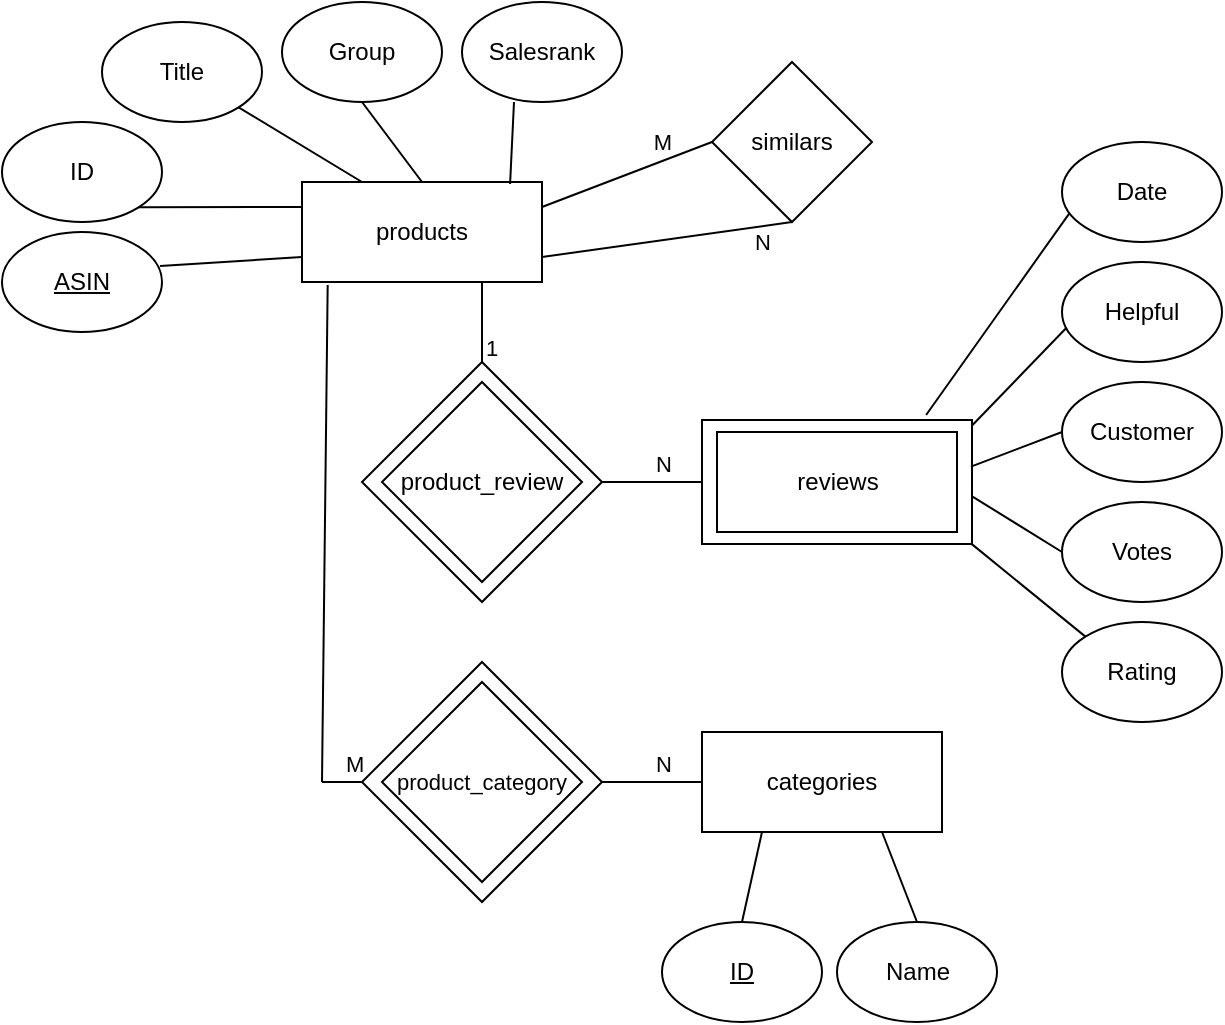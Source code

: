 <mxfile version="12.3.8" type="device" pages="1"><diagram id="a0e4-zysPRSznNG7066P" name="Page-1"><mxGraphModel dx="918" dy="511" grid="1" gridSize="10" guides="1" tooltips="1" connect="1" arrows="1" fold="1" page="1" pageScale="1" pageWidth="850" pageHeight="1100" math="0" shadow="0"><root><mxCell id="0"/><mxCell id="1" parent="0"/><mxCell id="haM3k6NeYty06MJCehXa-33" value="" style="rounded=0;whiteSpace=wrap;html=1;" vertex="1" parent="1"><mxGeometry x="480" y="329" width="135" height="62" as="geometry"/></mxCell><mxCell id="haM3k6NeYty06MJCehXa-1" value="products" style="rounded=0;whiteSpace=wrap;html=1;" vertex="1" parent="1"><mxGeometry x="280" y="210" width="120" height="50" as="geometry"/></mxCell><mxCell id="haM3k6NeYty06MJCehXa-5" value="" style="endArrow=none;html=1;exitX=0;exitY=0.75;exitDx=0;exitDy=0;entryX=0.988;entryY=0.34;entryDx=0;entryDy=0;entryPerimeter=0;" edge="1" parent="1" source="haM3k6NeYty06MJCehXa-1" target="haM3k6NeYty06MJCehXa-6"><mxGeometry width="50" height="50" relative="1" as="geometry"><mxPoint x="130" y="320" as="sourcePoint"/><mxPoint x="250" y="200" as="targetPoint"/></mxGeometry></mxCell><mxCell id="haM3k6NeYty06MJCehXa-6" value="&lt;u&gt;ASIN&lt;/u&gt;" style="ellipse;whiteSpace=wrap;html=1;" vertex="1" parent="1"><mxGeometry x="130" y="235" width="80" height="50" as="geometry"/></mxCell><mxCell id="haM3k6NeYty06MJCehXa-7" value="ID" style="ellipse;whiteSpace=wrap;html=1;" vertex="1" parent="1"><mxGeometry x="130" y="180" width="80" height="50" as="geometry"/></mxCell><mxCell id="haM3k6NeYty06MJCehXa-9" value="Title" style="ellipse;whiteSpace=wrap;html=1;" vertex="1" parent="1"><mxGeometry x="180" y="130" width="80" height="50" as="geometry"/></mxCell><mxCell id="haM3k6NeYty06MJCehXa-10" value="Salesrank" style="ellipse;whiteSpace=wrap;html=1;" vertex="1" parent="1"><mxGeometry x="360" y="120" width="80" height="50" as="geometry"/></mxCell><mxCell id="haM3k6NeYty06MJCehXa-11" value="Group" style="ellipse;whiteSpace=wrap;html=1;" vertex="1" parent="1"><mxGeometry x="270" y="120" width="80" height="50" as="geometry"/></mxCell><mxCell id="haM3k6NeYty06MJCehXa-14" value="" style="endArrow=none;html=1;entryX=1;entryY=1;entryDx=0;entryDy=0;exitX=0;exitY=0.25;exitDx=0;exitDy=0;" edge="1" parent="1" source="haM3k6NeYty06MJCehXa-1" target="haM3k6NeYty06MJCehXa-7"><mxGeometry width="50" height="50" relative="1" as="geometry"><mxPoint x="280" y="380" as="sourcePoint"/><mxPoint x="330" y="330" as="targetPoint"/></mxGeometry></mxCell><mxCell id="haM3k6NeYty06MJCehXa-15" value="" style="endArrow=none;html=1;entryX=1;entryY=1;entryDx=0;entryDy=0;exitX=0.25;exitY=0;exitDx=0;exitDy=0;" edge="1" parent="1" source="haM3k6NeYty06MJCehXa-1" target="haM3k6NeYty06MJCehXa-9"><mxGeometry width="50" height="50" relative="1" as="geometry"><mxPoint x="340" y="370" as="sourcePoint"/><mxPoint x="390" y="320" as="targetPoint"/></mxGeometry></mxCell><mxCell id="haM3k6NeYty06MJCehXa-16" value="" style="endArrow=none;html=1;entryX=0.5;entryY=1;entryDx=0;entryDy=0;exitX=0.5;exitY=0;exitDx=0;exitDy=0;" edge="1" parent="1" source="haM3k6NeYty06MJCehXa-1" target="haM3k6NeYty06MJCehXa-11"><mxGeometry width="50" height="50" relative="1" as="geometry"><mxPoint x="400" y="230" as="sourcePoint"/><mxPoint x="460" y="220" as="targetPoint"/></mxGeometry></mxCell><mxCell id="haM3k6NeYty06MJCehXa-18" value="similars" style="rhombus;whiteSpace=wrap;html=1;" vertex="1" parent="1"><mxGeometry x="485" y="150" width="80" height="80" as="geometry"/></mxCell><mxCell id="haM3k6NeYty06MJCehXa-19" value="M" style="endArrow=none;html=1;exitX=0;exitY=0.5;exitDx=0;exitDy=0;entryX=1;entryY=0.25;entryDx=0;entryDy=0;" edge="1" parent="1" source="haM3k6NeYty06MJCehXa-18" target="haM3k6NeYty06MJCehXa-1"><mxGeometry x="-0.487" y="-9" width="50" height="50" relative="1" as="geometry"><mxPoint x="240" y="330" as="sourcePoint"/><mxPoint x="430" y="200" as="targetPoint"/><mxPoint as="offset"/></mxGeometry></mxCell><mxCell id="haM3k6NeYty06MJCehXa-22" value="N" style="endArrow=none;html=1;labelBorderColor=none;entryX=1;entryY=0.75;entryDx=0;entryDy=0;exitX=0.5;exitY=1;exitDx=0;exitDy=0;" edge="1" parent="1" source="haM3k6NeYty06MJCehXa-18" target="haM3k6NeYty06MJCehXa-1"><mxGeometry x="-0.743" y="8" width="50" height="50" relative="1" as="geometry"><mxPoint x="525" y="260" as="sourcePoint"/><mxPoint x="440" y="250" as="targetPoint"/><mxPoint as="offset"/></mxGeometry></mxCell><mxCell id="haM3k6NeYty06MJCehXa-24" value="" style="endArrow=none;html=1;entryX=0.325;entryY=1;entryDx=0;entryDy=0;entryPerimeter=0;exitX=0.867;exitY=0.02;exitDx=0;exitDy=0;exitPerimeter=0;" edge="1" parent="1" source="haM3k6NeYty06MJCehXa-1" target="haM3k6NeYty06MJCehXa-10"><mxGeometry width="50" height="50" relative="1" as="geometry"><mxPoint x="410" y="400" as="sourcePoint"/><mxPoint x="460" y="350" as="targetPoint"/></mxGeometry></mxCell><mxCell id="haM3k6NeYty06MJCehXa-27" value="" style="rhombus;whiteSpace=wrap;html=1;" vertex="1" parent="1"><mxGeometry x="310" y="300" width="120" height="120" as="geometry"/></mxCell><mxCell id="haM3k6NeYty06MJCehXa-28" value="&lt;font style=&quot;font-size: 12px&quot;&gt;product_review&lt;/font&gt;" style="rhombus;whiteSpace=wrap;html=1;" vertex="1" parent="1"><mxGeometry x="320" y="310" width="100" height="100" as="geometry"/></mxCell><mxCell id="haM3k6NeYty06MJCehXa-29" value="1" style="endArrow=none;html=1;entryX=0.75;entryY=1;entryDx=0;entryDy=0;exitX=0.5;exitY=0;exitDx=0;exitDy=0;labelPosition=right;verticalLabelPosition=bottom;align=left;verticalAlign=top;" edge="1" parent="1" source="haM3k6NeYty06MJCehXa-27" target="haM3k6NeYty06MJCehXa-1"><mxGeometry width="50" height="50" relative="1" as="geometry"><mxPoint x="190" y="410" as="sourcePoint"/><mxPoint x="240" y="360" as="targetPoint"/><mxPoint as="offset"/></mxGeometry></mxCell><mxCell id="haM3k6NeYty06MJCehXa-31" value="reviews" style="rounded=0;whiteSpace=wrap;html=1;" vertex="1" parent="1"><mxGeometry x="487.5" y="335" width="120" height="50" as="geometry"/></mxCell><mxCell id="haM3k6NeYty06MJCehXa-36" value="N" style="endArrow=none;html=1;entryX=1;entryY=0.5;entryDx=0;entryDy=0;exitX=0;exitY=0.5;exitDx=0;exitDy=0;labelPosition=right;verticalLabelPosition=top;align=left;verticalAlign=bottom;" edge="1" parent="1" source="haM3k6NeYty06MJCehXa-33" target="haM3k6NeYty06MJCehXa-27"><mxGeometry width="50" height="50" relative="1" as="geometry"><mxPoint x="430" y="450" as="sourcePoint"/><mxPoint x="480" y="400" as="targetPoint"/></mxGeometry></mxCell><mxCell id="haM3k6NeYty06MJCehXa-37" value="Helpful" style="ellipse;whiteSpace=wrap;html=1;" vertex="1" parent="1"><mxGeometry x="660" y="250" width="80" height="50" as="geometry"/></mxCell><mxCell id="haM3k6NeYty06MJCehXa-38" value="" style="endArrow=none;html=1;entryX=0.025;entryY=0.663;entryDx=0;entryDy=0;entryPerimeter=0;exitX=1.002;exitY=0.04;exitDx=0;exitDy=0;exitPerimeter=0;" edge="1" parent="1" source="haM3k6NeYty06MJCehXa-33" target="haM3k6NeYty06MJCehXa-37"><mxGeometry width="50" height="50" relative="1" as="geometry"><mxPoint x="640" y="440" as="sourcePoint"/><mxPoint x="690" y="390" as="targetPoint"/></mxGeometry></mxCell><mxCell id="haM3k6NeYty06MJCehXa-39" value="Customer" style="ellipse;whiteSpace=wrap;html=1;" vertex="1" parent="1"><mxGeometry x="660" y="310" width="80" height="50" as="geometry"/></mxCell><mxCell id="haM3k6NeYty06MJCehXa-40" value="" style="endArrow=none;html=1;entryX=0;entryY=0.5;entryDx=0;entryDy=0;exitX=0.996;exitY=0.376;exitDx=0;exitDy=0;exitPerimeter=0;" edge="1" parent="1" source="haM3k6NeYty06MJCehXa-33" target="haM3k6NeYty06MJCehXa-39"><mxGeometry width="50" height="50" relative="1" as="geometry"><mxPoint x="130" y="490" as="sourcePoint"/><mxPoint x="180" y="440" as="targetPoint"/></mxGeometry></mxCell><mxCell id="haM3k6NeYty06MJCehXa-41" value="Votes" style="ellipse;whiteSpace=wrap;html=1;" vertex="1" parent="1"><mxGeometry x="660" y="370" width="80" height="50" as="geometry"/></mxCell><mxCell id="haM3k6NeYty06MJCehXa-42" value="" style="endArrow=none;html=1;entryX=0;entryY=0.5;entryDx=0;entryDy=0;exitX=1.002;exitY=0.618;exitDx=0;exitDy=0;exitPerimeter=0;" edge="1" parent="1" source="haM3k6NeYty06MJCehXa-33" target="haM3k6NeYty06MJCehXa-41"><mxGeometry width="50" height="50" relative="1" as="geometry"><mxPoint x="130" y="490" as="sourcePoint"/><mxPoint x="180" y="440" as="targetPoint"/></mxGeometry></mxCell><mxCell id="haM3k6NeYty06MJCehXa-43" value="Rating" style="ellipse;whiteSpace=wrap;html=1;" vertex="1" parent="1"><mxGeometry x="660" y="430" width="80" height="50" as="geometry"/></mxCell><mxCell id="haM3k6NeYty06MJCehXa-44" value="" style="endArrow=none;html=1;entryX=0.996;entryY=0.995;entryDx=0;entryDy=0;entryPerimeter=0;exitX=0;exitY=0;exitDx=0;exitDy=0;" edge="1" parent="1" source="haM3k6NeYty06MJCehXa-43" target="haM3k6NeYty06MJCehXa-33"><mxGeometry width="50" height="50" relative="1" as="geometry"><mxPoint x="450" y="480" as="sourcePoint"/><mxPoint x="500" y="430" as="targetPoint"/></mxGeometry></mxCell><mxCell id="haM3k6NeYty06MJCehXa-45" value="" style="rhombus;whiteSpace=wrap;html=1;" vertex="1" parent="1"><mxGeometry x="310" y="450" width="120" height="120" as="geometry"/></mxCell><mxCell id="haM3k6NeYty06MJCehXa-46" value="&lt;font style=&quot;font-size: 11px&quot;&gt;product_category&lt;/font&gt;" style="rhombus;whiteSpace=wrap;html=1;" vertex="1" parent="1"><mxGeometry x="320" y="460" width="100" height="100" as="geometry"/></mxCell><mxCell id="haM3k6NeYty06MJCehXa-47" value="" style="endArrow=none;html=1;entryX=0.107;entryY=1.03;entryDx=0;entryDy=0;entryPerimeter=0;" edge="1" parent="1" target="haM3k6NeYty06MJCehXa-1"><mxGeometry width="50" height="50" relative="1" as="geometry"><mxPoint x="290" y="510" as="sourcePoint"/><mxPoint x="270" y="330" as="targetPoint"/></mxGeometry></mxCell><mxCell id="haM3k6NeYty06MJCehXa-48" value="M" style="endArrow=none;html=1;entryX=0;entryY=0.5;entryDx=0;entryDy=0;labelPosition=right;verticalLabelPosition=top;align=left;verticalAlign=bottom;" edge="1" parent="1" target="haM3k6NeYty06MJCehXa-45"><mxGeometry width="50" height="50" relative="1" as="geometry"><mxPoint x="290" y="510" as="sourcePoint"/><mxPoint x="260" y="510" as="targetPoint"/></mxGeometry></mxCell><mxCell id="haM3k6NeYty06MJCehXa-50" value="categories" style="rounded=0;whiteSpace=wrap;html=1;" vertex="1" parent="1"><mxGeometry x="480" y="485" width="120" height="50" as="geometry"/></mxCell><mxCell id="haM3k6NeYty06MJCehXa-53" value="N" style="endArrow=none;html=1;entryX=1;entryY=0.5;entryDx=0;entryDy=0;exitX=0;exitY=0.5;exitDx=0;exitDy=0;labelPosition=right;verticalLabelPosition=top;align=left;verticalAlign=bottom;" edge="1" parent="1"><mxGeometry width="50" height="50" relative="1" as="geometry"><mxPoint x="480" y="510.0" as="sourcePoint"/><mxPoint x="430" y="510" as="targetPoint"/></mxGeometry></mxCell><mxCell id="haM3k6NeYty06MJCehXa-54" value="&lt;u&gt;ID&lt;/u&gt;" style="ellipse;whiteSpace=wrap;html=1;" vertex="1" parent="1"><mxGeometry x="460" y="580" width="80" height="50" as="geometry"/></mxCell><mxCell id="haM3k6NeYty06MJCehXa-55" value="" style="endArrow=none;html=1;entryX=0.25;entryY=1;entryDx=0;entryDy=0;exitX=0.5;exitY=0;exitDx=0;exitDy=0;" edge="1" parent="1" source="haM3k6NeYty06MJCehXa-54" target="haM3k6NeYty06MJCehXa-50"><mxGeometry width="50" height="50" relative="1" as="geometry"><mxPoint x="430" y="640" as="sourcePoint"/><mxPoint x="480" y="590" as="targetPoint"/></mxGeometry></mxCell><mxCell id="haM3k6NeYty06MJCehXa-56" value="Name" style="ellipse;whiteSpace=wrap;html=1;" vertex="1" parent="1"><mxGeometry x="547.5" y="580" width="80" height="50" as="geometry"/></mxCell><mxCell id="haM3k6NeYty06MJCehXa-57" value="" style="endArrow=none;html=1;entryX=0.75;entryY=1;entryDx=0;entryDy=0;exitX=0.5;exitY=0;exitDx=0;exitDy=0;" edge="1" parent="1" source="haM3k6NeYty06MJCehXa-56" target="haM3k6NeYty06MJCehXa-50"><mxGeometry width="50" height="50" relative="1" as="geometry"><mxPoint x="320" y="690" as="sourcePoint"/><mxPoint x="370" y="640" as="targetPoint"/></mxGeometry></mxCell><mxCell id="haM3k6NeYty06MJCehXa-58" value="Date" style="ellipse;whiteSpace=wrap;html=1;" vertex="1" parent="1"><mxGeometry x="660" y="190" width="80" height="50" as="geometry"/></mxCell><mxCell id="haM3k6NeYty06MJCehXa-59" value="" style="endArrow=none;html=1;entryX=0.046;entryY=0.713;entryDx=0;entryDy=0;entryPerimeter=0;exitX=0.83;exitY=-0.04;exitDx=0;exitDy=0;exitPerimeter=0;" edge="1" parent="1" source="haM3k6NeYty06MJCehXa-33" target="haM3k6NeYty06MJCehXa-58"><mxGeometry width="50" height="50" relative="1" as="geometry"><mxPoint x="591.77" y="318.48" as="sourcePoint"/><mxPoint x="638.5" y="270.15" as="targetPoint"/></mxGeometry></mxCell></root></mxGraphModel></diagram></mxfile>